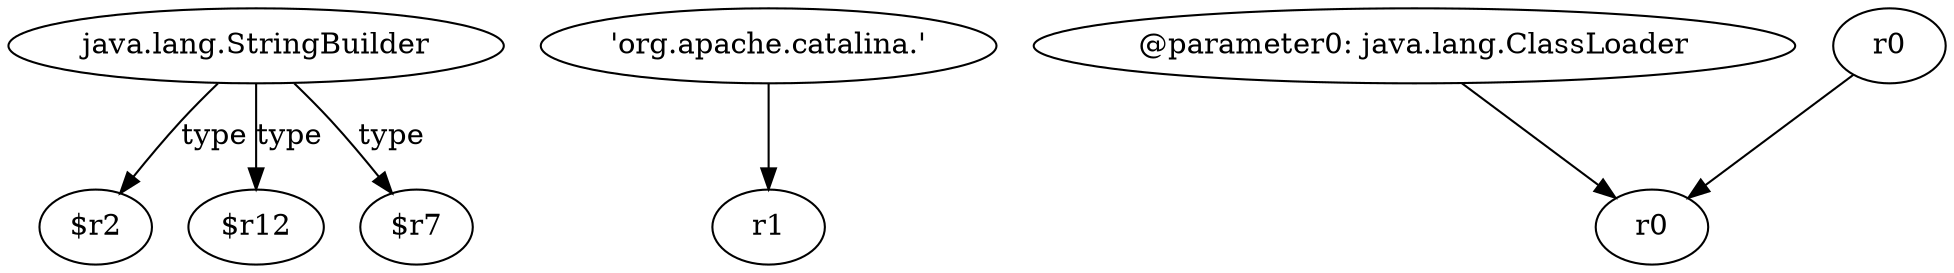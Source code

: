 digraph g {
0[label="java.lang.StringBuilder"]
1[label="$r2"]
0->1[label="type"]
2[label="$r12"]
0->2[label="type"]
3[label="'org.apache.catalina.'"]
4[label="r1"]
3->4[label=""]
5[label="$r7"]
0->5[label="type"]
6[label="@parameter0: java.lang.ClassLoader"]
7[label="r0"]
6->7[label=""]
8[label="r0"]
8->7[label=""]
}